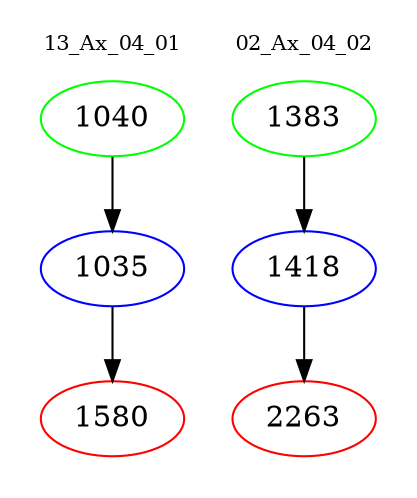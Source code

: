 digraph{
subgraph cluster_0 {
color = white
label = "13_Ax_04_01";
fontsize=10;
T0_1040 [label="1040", color="green"]
T0_1040 -> T0_1035 [color="black"]
T0_1035 [label="1035", color="blue"]
T0_1035 -> T0_1580 [color="black"]
T0_1580 [label="1580", color="red"]
}
subgraph cluster_1 {
color = white
label = "02_Ax_04_02";
fontsize=10;
T1_1383 [label="1383", color="green"]
T1_1383 -> T1_1418 [color="black"]
T1_1418 [label="1418", color="blue"]
T1_1418 -> T1_2263 [color="black"]
T1_2263 [label="2263", color="red"]
}
}
